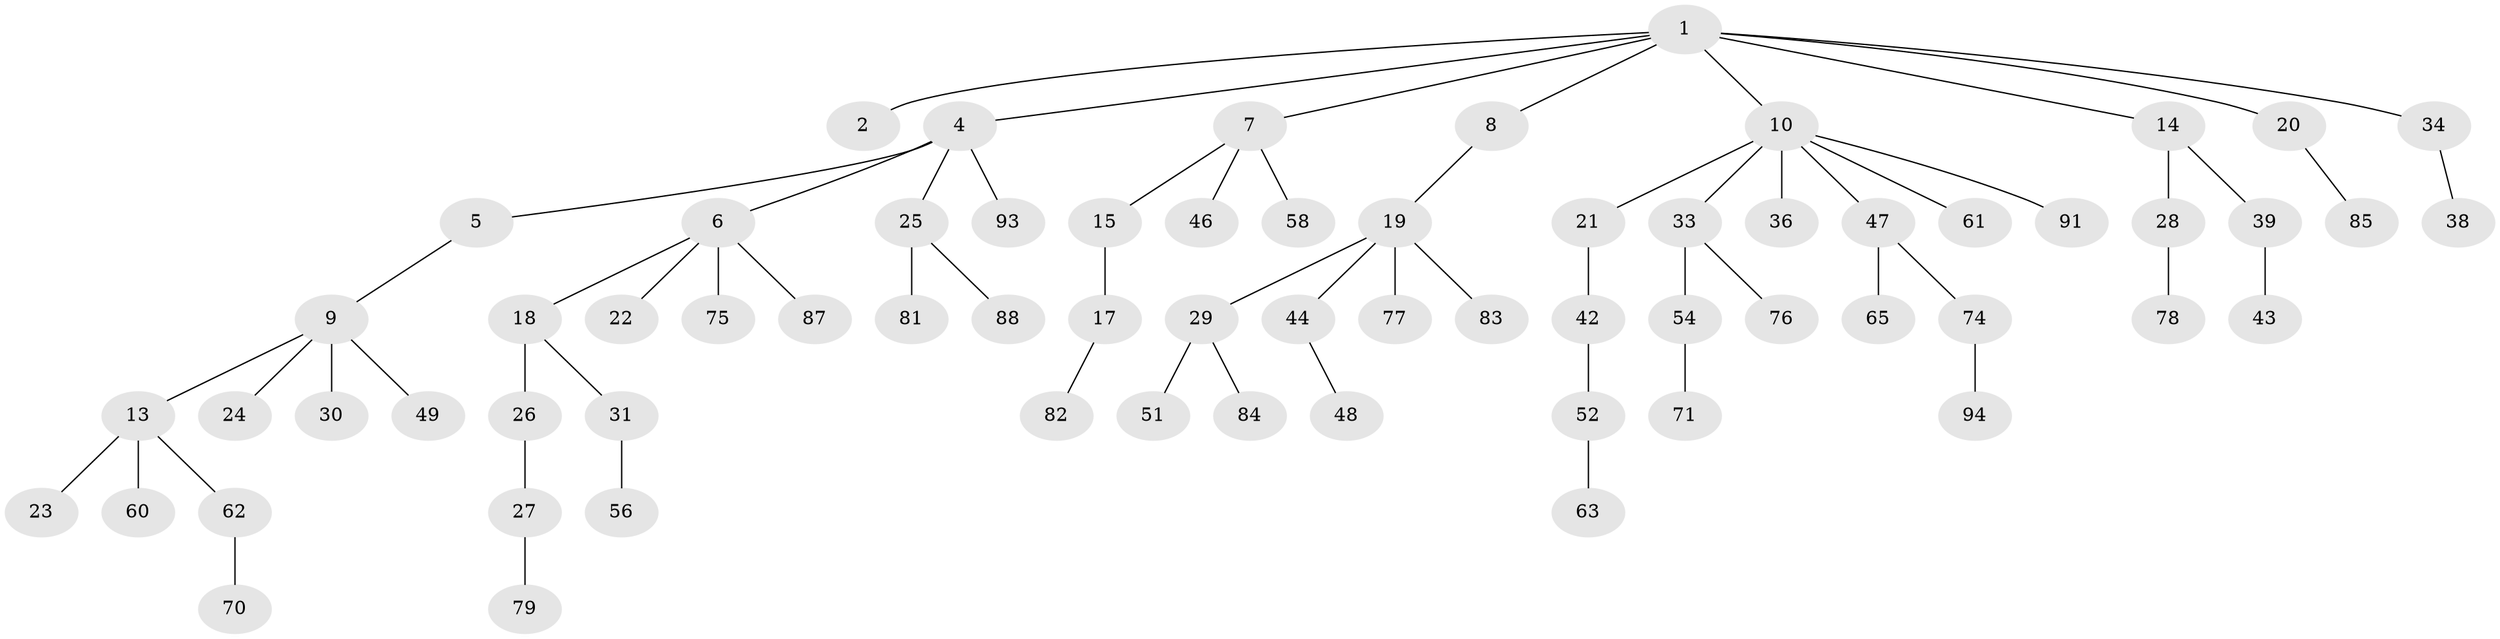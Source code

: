 // original degree distribution, {4: 0.04081632653061224, 1: 0.4489795918367347, 6: 0.01020408163265306, 5: 0.04081632653061224, 2: 0.3163265306122449, 7: 0.01020408163265306, 3: 0.1326530612244898}
// Generated by graph-tools (version 1.1) at 2025/11/02/27/25 16:11:27]
// undirected, 67 vertices, 66 edges
graph export_dot {
graph [start="1"]
  node [color=gray90,style=filled];
  1 [super="+3"];
  2;
  4 [super="+16"];
  5;
  6 [super="+45"];
  7 [super="+11"];
  8;
  9 [super="+12"];
  10 [super="+72"];
  13 [super="+50"];
  14 [super="+37"];
  15;
  17 [super="+80"];
  18;
  19 [super="+41"];
  20 [super="+59"];
  21 [super="+53"];
  22;
  23;
  24 [super="+69"];
  25 [super="+68"];
  26 [super="+86"];
  27;
  28 [super="+32"];
  29 [super="+35"];
  30;
  31 [super="+40"];
  33;
  34 [super="+95"];
  36 [super="+92"];
  38;
  39 [super="+96"];
  42 [super="+67"];
  43;
  44;
  46;
  47 [super="+55"];
  48 [super="+73"];
  49 [super="+64"];
  51 [super="+90"];
  52;
  54 [super="+57"];
  56;
  58;
  60;
  61;
  62 [super="+66"];
  63;
  65;
  70;
  71;
  74;
  75 [super="+97"];
  76;
  77;
  78;
  79 [super="+98"];
  81;
  82;
  83;
  84;
  85 [super="+89"];
  87;
  88;
  91;
  93;
  94;
  1 -- 2;
  1 -- 7;
  1 -- 8;
  1 -- 34;
  1 -- 4;
  1 -- 20;
  1 -- 10;
  1 -- 14;
  4 -- 5;
  4 -- 6;
  4 -- 25;
  4 -- 93;
  5 -- 9;
  6 -- 18;
  6 -- 22;
  6 -- 75;
  6 -- 87;
  7 -- 46;
  7 -- 58;
  7 -- 15;
  8 -- 19;
  9 -- 13;
  9 -- 30;
  9 -- 49;
  9 -- 24;
  10 -- 21;
  10 -- 33;
  10 -- 36;
  10 -- 47;
  10 -- 61;
  10 -- 91;
  13 -- 23;
  13 -- 62;
  13 -- 60;
  14 -- 28;
  14 -- 39;
  15 -- 17;
  17 -- 82;
  18 -- 26;
  18 -- 31;
  19 -- 29;
  19 -- 44;
  19 -- 77;
  19 -- 83;
  20 -- 85;
  21 -- 42;
  25 -- 88;
  25 -- 81;
  26 -- 27;
  27 -- 79;
  28 -- 78;
  29 -- 51;
  29 -- 84;
  31 -- 56;
  33 -- 54;
  33 -- 76;
  34 -- 38;
  39 -- 43;
  42 -- 52;
  44 -- 48;
  47 -- 65;
  47 -- 74;
  52 -- 63;
  54 -- 71;
  62 -- 70;
  74 -- 94;
}
